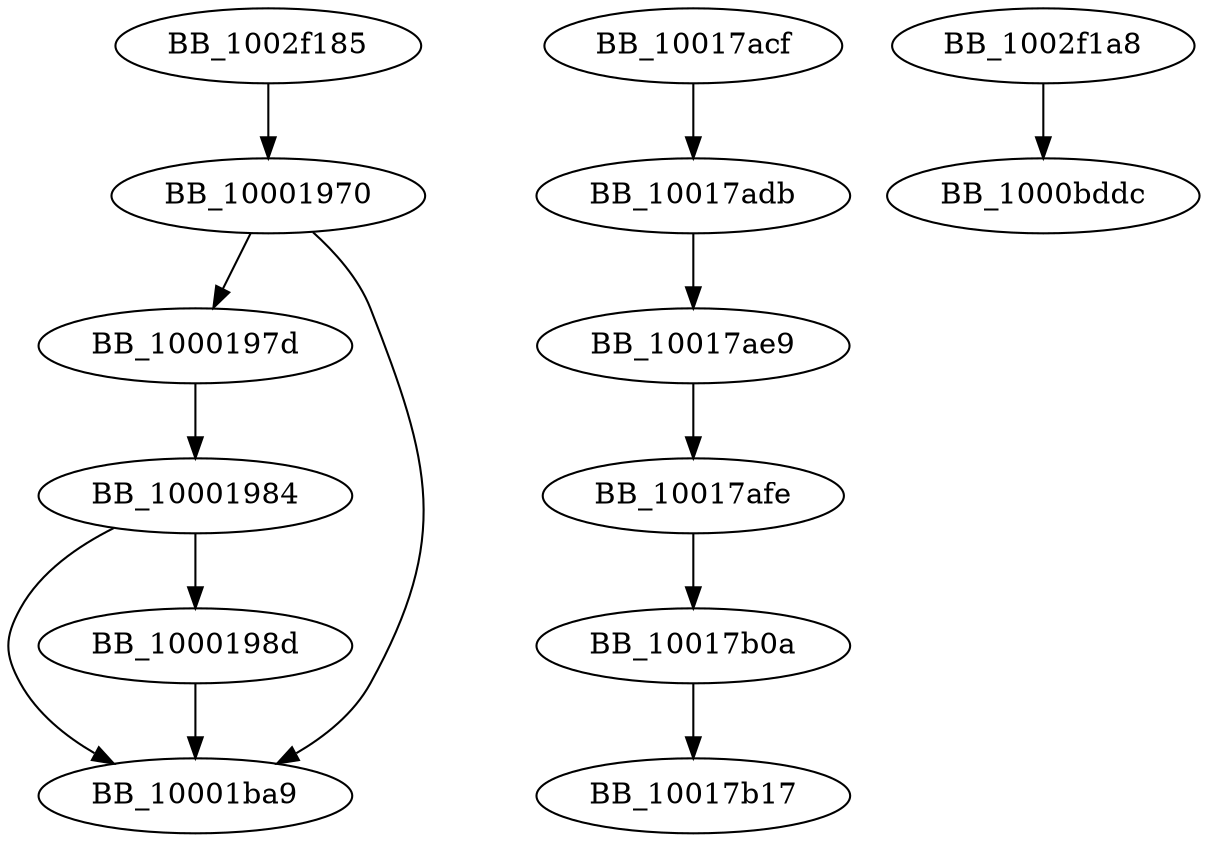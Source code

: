 DiGraph unknown_libname_10{
BB_10001970->BB_1000197d
BB_10001970->BB_10001ba9
BB_1000197d->BB_10001984
BB_10001984->BB_1000198d
BB_10001984->BB_10001ba9
BB_1000198d->BB_10001ba9
BB_10017acf->BB_10017adb
BB_10017adb->BB_10017ae9
BB_10017ae9->BB_10017afe
BB_10017afe->BB_10017b0a
BB_10017b0a->BB_10017b17
BB_1002f185->BB_10001970
BB_1002f1a8->BB_1000bddc
}
